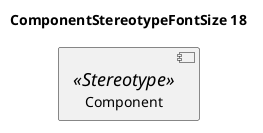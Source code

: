 @startuml
'!include ../../../plantuml-styles/plantuml-ae-skinparam-ex.iuml

skinparam ComponentStereotypeFontSize 18

title ComponentStereotypeFontSize 18

component Component <<Stereotype>>
@enduml